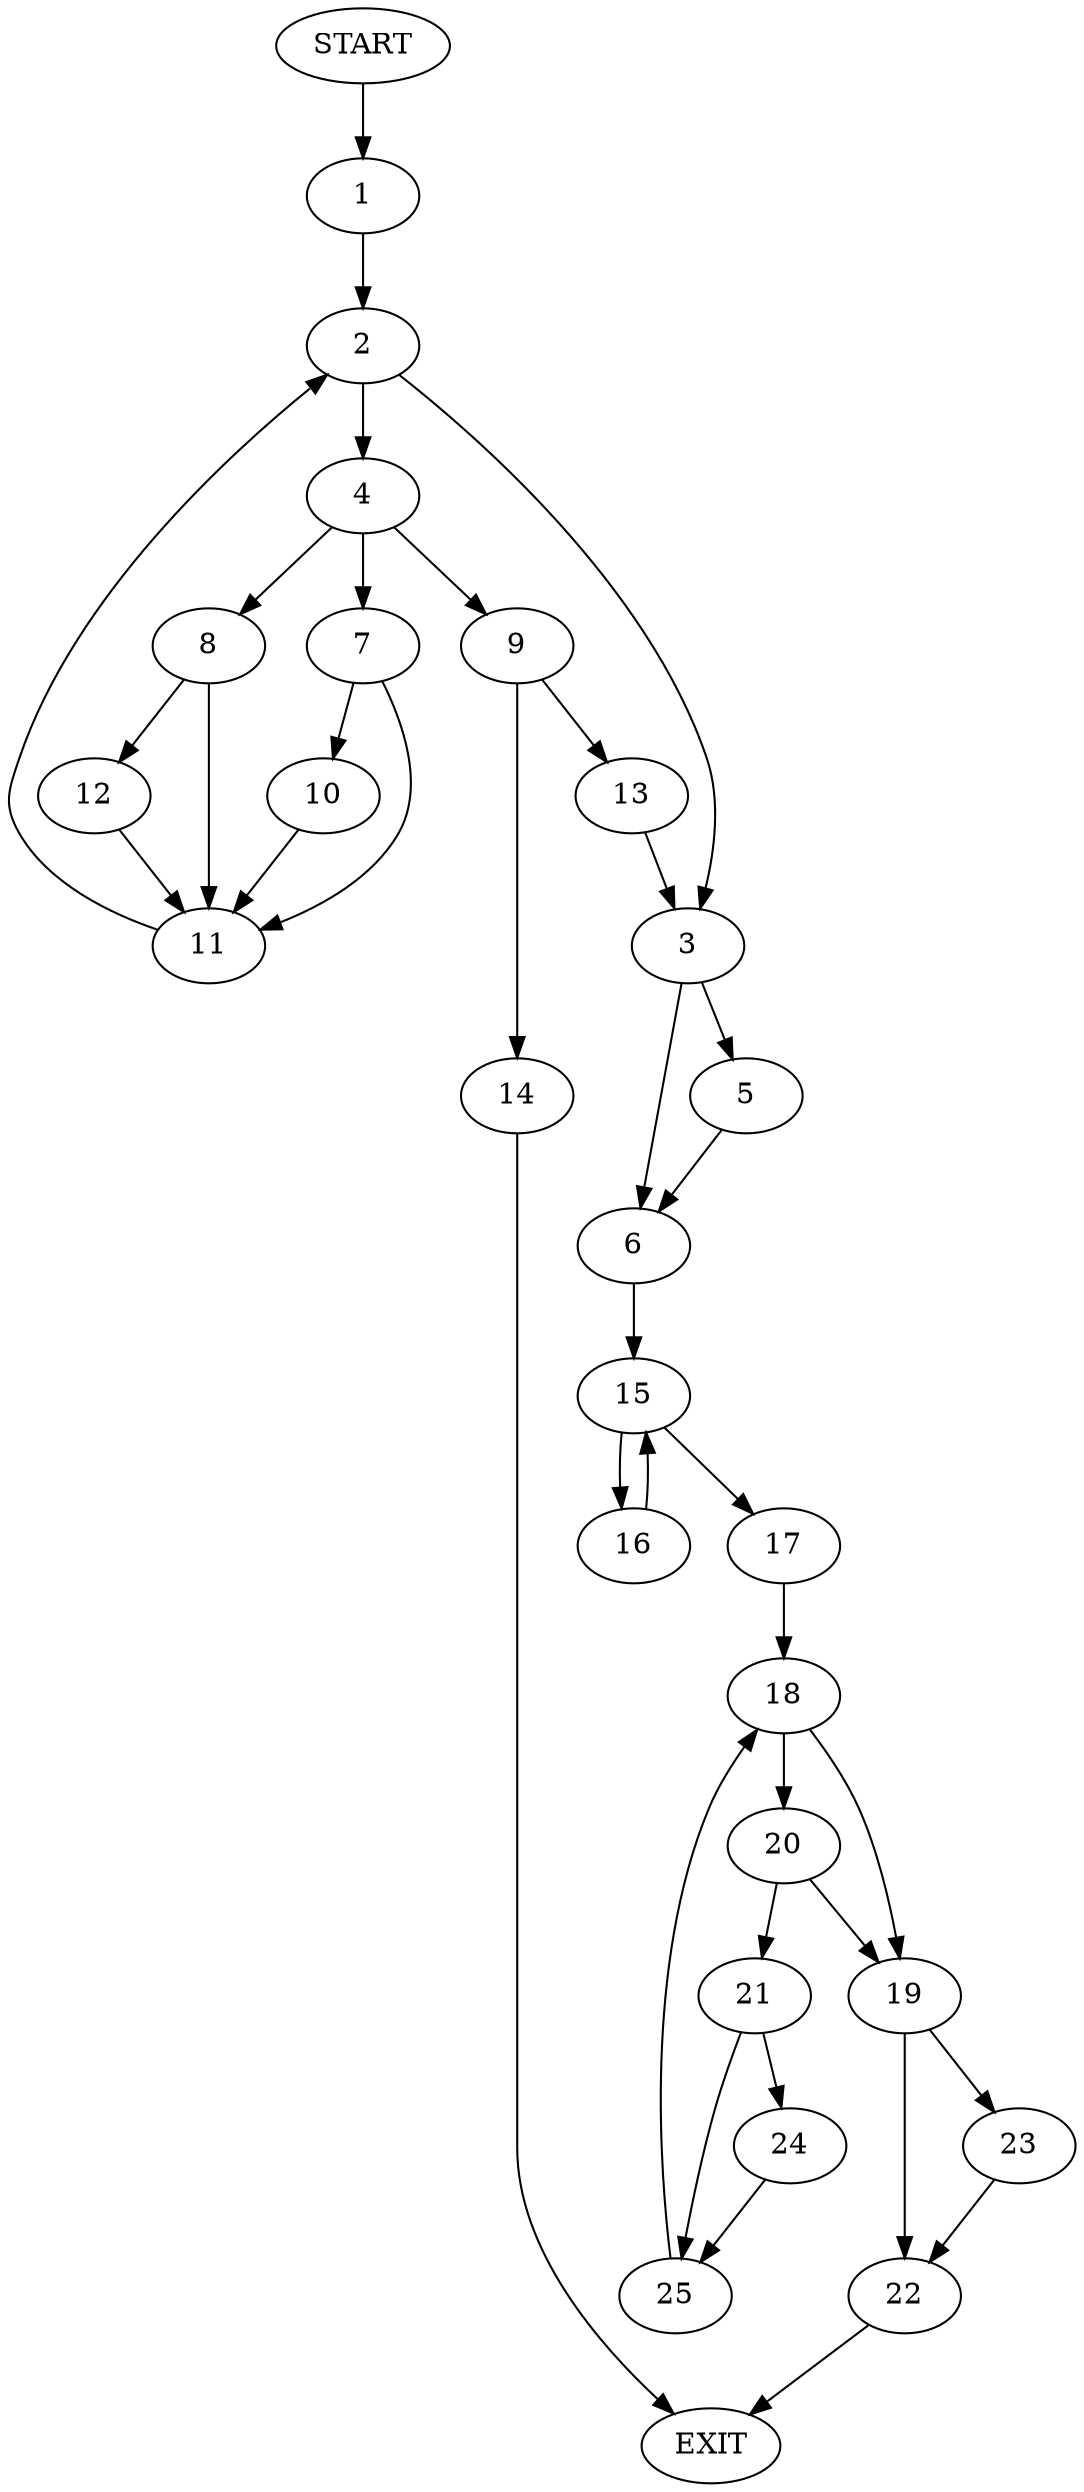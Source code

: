 digraph {
0 [label="START"]
26 [label="EXIT"]
0 -> 1
1 -> 2
2 -> 3
2 -> 4
3 -> 5
3 -> 6
4 -> 7
4 -> 8
4 -> 9
7 -> 10
7 -> 11
8 -> 11
8 -> 12
9 -> 13
9 -> 14
10 -> 11
11 -> 2
14 -> 26
13 -> 3
12 -> 11
6 -> 15
5 -> 6
15 -> 16
15 -> 17
16 -> 15
17 -> 18
18 -> 19
18 -> 20
20 -> 21
20 -> 19
19 -> 22
19 -> 23
21 -> 24
21 -> 25
24 -> 25
25 -> 18
22 -> 26
23 -> 22
}
